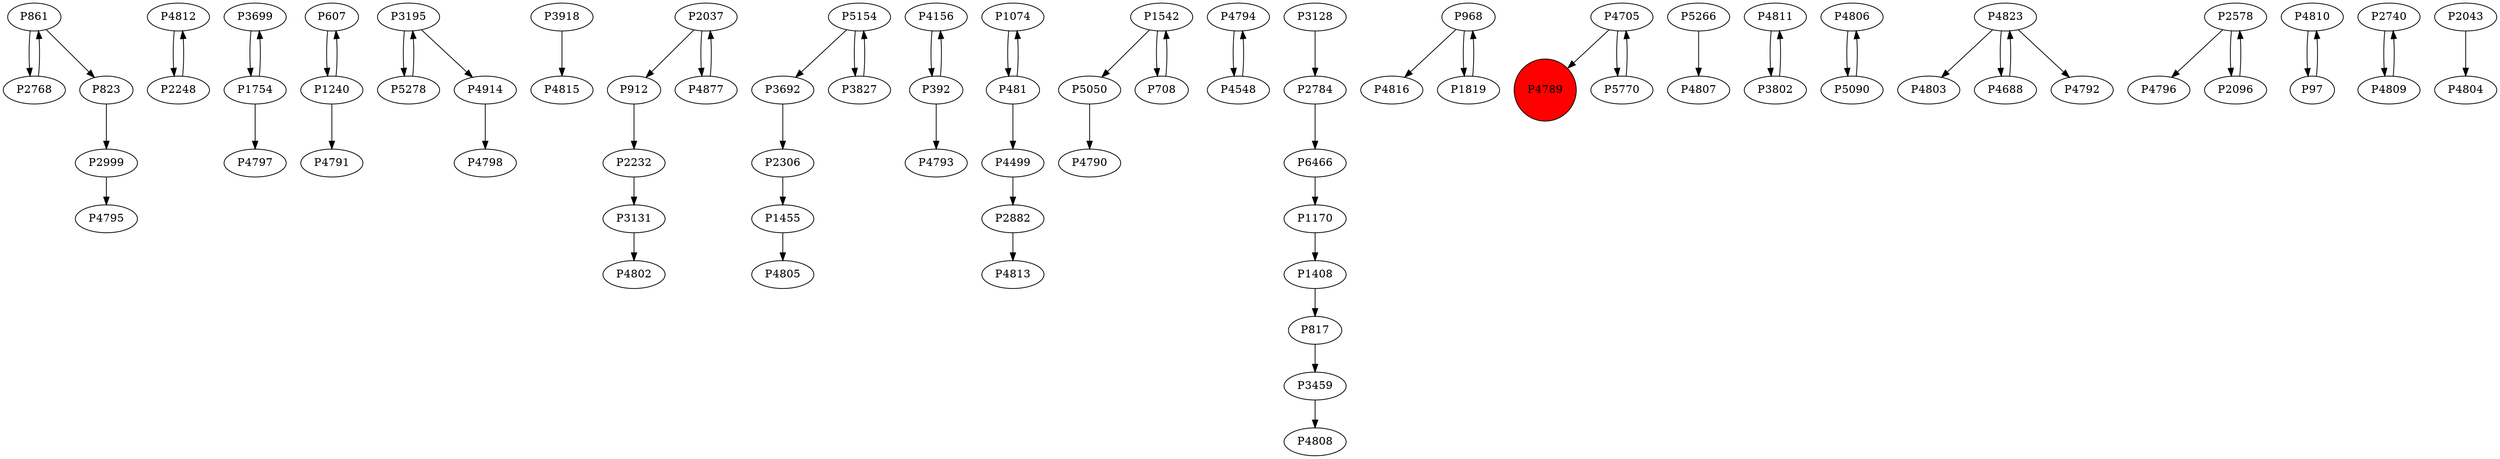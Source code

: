 digraph {
	P823 -> P2999
	P4812 -> P2248
	P3699 -> P1754
	P607 -> P1240
	P1754 -> P4797
	P3195 -> P5278
	P3918 -> P4815
	P3131 -> P4802
	P2768 -> P861
	P5154 -> P3692
	P4156 -> P392
	P1074 -> P481
	P1542 -> P5050
	P2882 -> P4813
	P708 -> P1542
	P4794 -> P4548
	P1170 -> P1408
	P968 -> P4816
	P861 -> P2768
	P3827 -> P5154
	P4705 -> P4789
	P2306 -> P1455
	P2999 -> P4795
	P2037 -> P912
	P4877 -> P2037
	P5266 -> P4807
	P2232 -> P3131
	P4811 -> P3802
	P3692 -> P2306
	P1754 -> P3699
	P4548 -> P4794
	P2037 -> P4877
	P5154 -> P3827
	P392 -> P4793
	P912 -> P2232
	P4806 -> P5090
	P4705 -> P5770
	P4823 -> P4803
	P4823 -> P4688
	P2578 -> P4796
	P5050 -> P4790
	P2248 -> P4812
	P4810 -> P97
	P1408 -> P817
	P2740 -> P4809
	P1819 -> P968
	P861 -> P823
	P392 -> P4156
	P481 -> P4499
	P5770 -> P4705
	P5278 -> P3195
	P3802 -> P4811
	P2096 -> P2578
	P3195 -> P4914
	P3459 -> P4808
	P5090 -> P4806
	P4688 -> P4823
	P481 -> P1074
	P1240 -> P607
	P2784 -> P6466
	P1455 -> P4805
	P3128 -> P2784
	P1542 -> P708
	P6466 -> P1170
	P2578 -> P2096
	P1240 -> P4791
	P2043 -> P4804
	P4823 -> P4792
	P97 -> P4810
	P4914 -> P4798
	P4809 -> P2740
	P968 -> P1819
	P817 -> P3459
	P4499 -> P2882
	P4789 [shape=circle]
	P4789 [style=filled]
	P4789 [fillcolor=red]
}